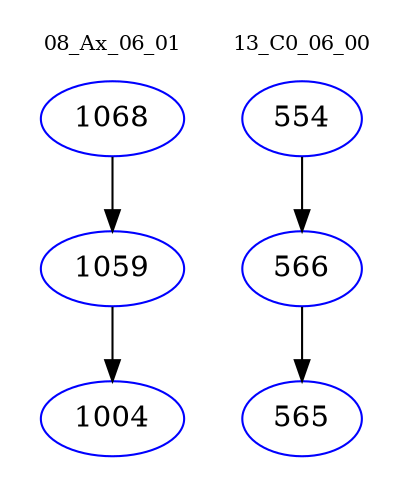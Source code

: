 digraph{
subgraph cluster_0 {
color = white
label = "08_Ax_06_01";
fontsize=10;
T0_1068 [label="1068", color="blue"]
T0_1068 -> T0_1059 [color="black"]
T0_1059 [label="1059", color="blue"]
T0_1059 -> T0_1004 [color="black"]
T0_1004 [label="1004", color="blue"]
}
subgraph cluster_1 {
color = white
label = "13_C0_06_00";
fontsize=10;
T1_554 [label="554", color="blue"]
T1_554 -> T1_566 [color="black"]
T1_566 [label="566", color="blue"]
T1_566 -> T1_565 [color="black"]
T1_565 [label="565", color="blue"]
}
}
